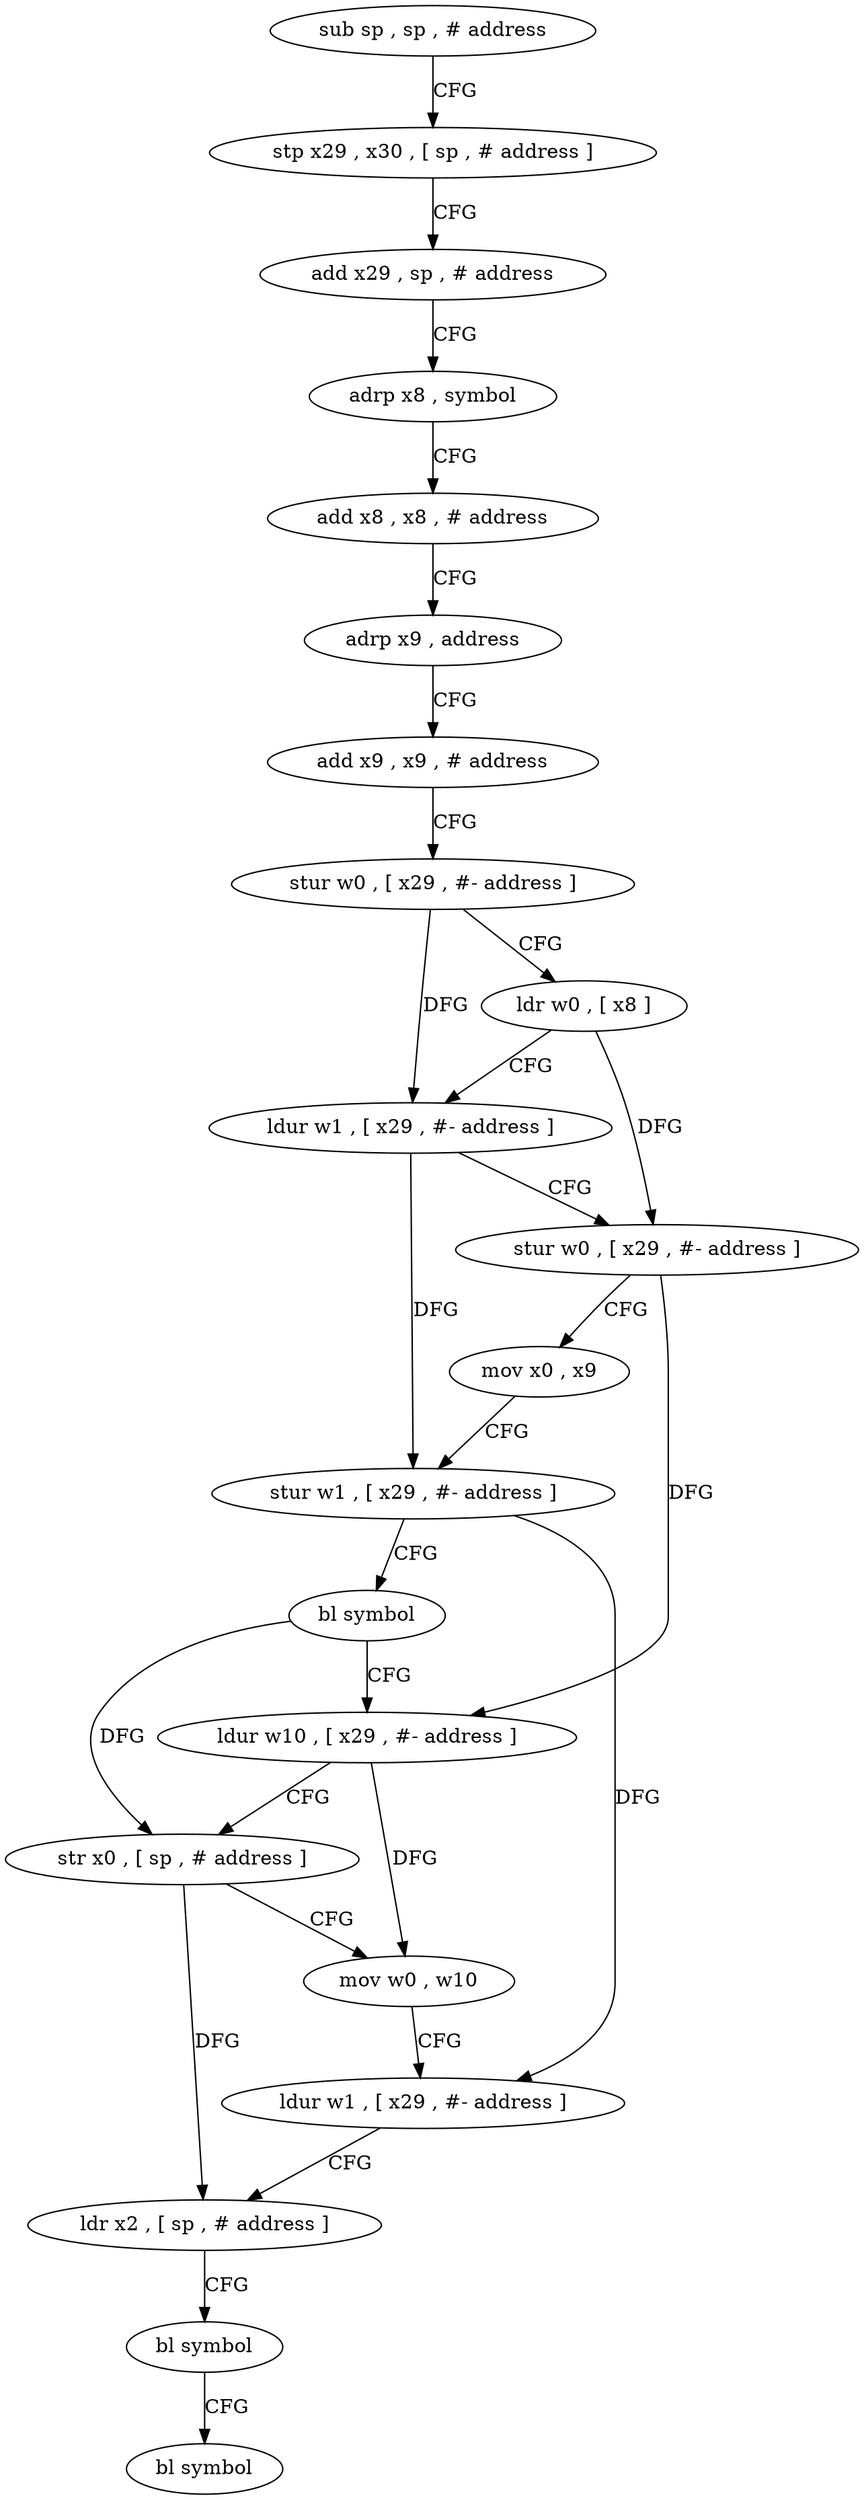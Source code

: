 digraph "func" {
"4239472" [label = "sub sp , sp , # address" ]
"4239476" [label = "stp x29 , x30 , [ sp , # address ]" ]
"4239480" [label = "add x29 , sp , # address" ]
"4239484" [label = "adrp x8 , symbol" ]
"4239488" [label = "add x8 , x8 , # address" ]
"4239492" [label = "adrp x9 , address" ]
"4239496" [label = "add x9 , x9 , # address" ]
"4239500" [label = "stur w0 , [ x29 , #- address ]" ]
"4239504" [label = "ldr w0 , [ x8 ]" ]
"4239508" [label = "ldur w1 , [ x29 , #- address ]" ]
"4239512" [label = "stur w0 , [ x29 , #- address ]" ]
"4239516" [label = "mov x0 , x9" ]
"4239520" [label = "stur w1 , [ x29 , #- address ]" ]
"4239524" [label = "bl symbol" ]
"4239528" [label = "ldur w10 , [ x29 , #- address ]" ]
"4239532" [label = "str x0 , [ sp , # address ]" ]
"4239536" [label = "mov w0 , w10" ]
"4239540" [label = "ldur w1 , [ x29 , #- address ]" ]
"4239544" [label = "ldr x2 , [ sp , # address ]" ]
"4239548" [label = "bl symbol" ]
"4239552" [label = "bl symbol" ]
"4239472" -> "4239476" [ label = "CFG" ]
"4239476" -> "4239480" [ label = "CFG" ]
"4239480" -> "4239484" [ label = "CFG" ]
"4239484" -> "4239488" [ label = "CFG" ]
"4239488" -> "4239492" [ label = "CFG" ]
"4239492" -> "4239496" [ label = "CFG" ]
"4239496" -> "4239500" [ label = "CFG" ]
"4239500" -> "4239504" [ label = "CFG" ]
"4239500" -> "4239508" [ label = "DFG" ]
"4239504" -> "4239508" [ label = "CFG" ]
"4239504" -> "4239512" [ label = "DFG" ]
"4239508" -> "4239512" [ label = "CFG" ]
"4239508" -> "4239520" [ label = "DFG" ]
"4239512" -> "4239516" [ label = "CFG" ]
"4239512" -> "4239528" [ label = "DFG" ]
"4239516" -> "4239520" [ label = "CFG" ]
"4239520" -> "4239524" [ label = "CFG" ]
"4239520" -> "4239540" [ label = "DFG" ]
"4239524" -> "4239528" [ label = "CFG" ]
"4239524" -> "4239532" [ label = "DFG" ]
"4239528" -> "4239532" [ label = "CFG" ]
"4239528" -> "4239536" [ label = "DFG" ]
"4239532" -> "4239536" [ label = "CFG" ]
"4239532" -> "4239544" [ label = "DFG" ]
"4239536" -> "4239540" [ label = "CFG" ]
"4239540" -> "4239544" [ label = "CFG" ]
"4239544" -> "4239548" [ label = "CFG" ]
"4239548" -> "4239552" [ label = "CFG" ]
}
